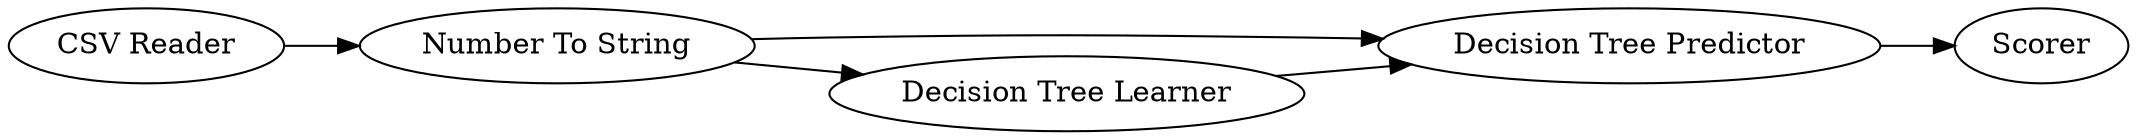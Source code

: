 digraph {
	4 -> 5
	3 -> 4
	1 -> 2
	2 -> 3
	2 -> 4
	5 [label=Scorer]
	1 [label="CSV Reader"]
	4 [label="Decision Tree Predictor"]
	3 [label="Decision Tree Learner"]
	2 [label="Number To String"]
	rankdir=LR
}
